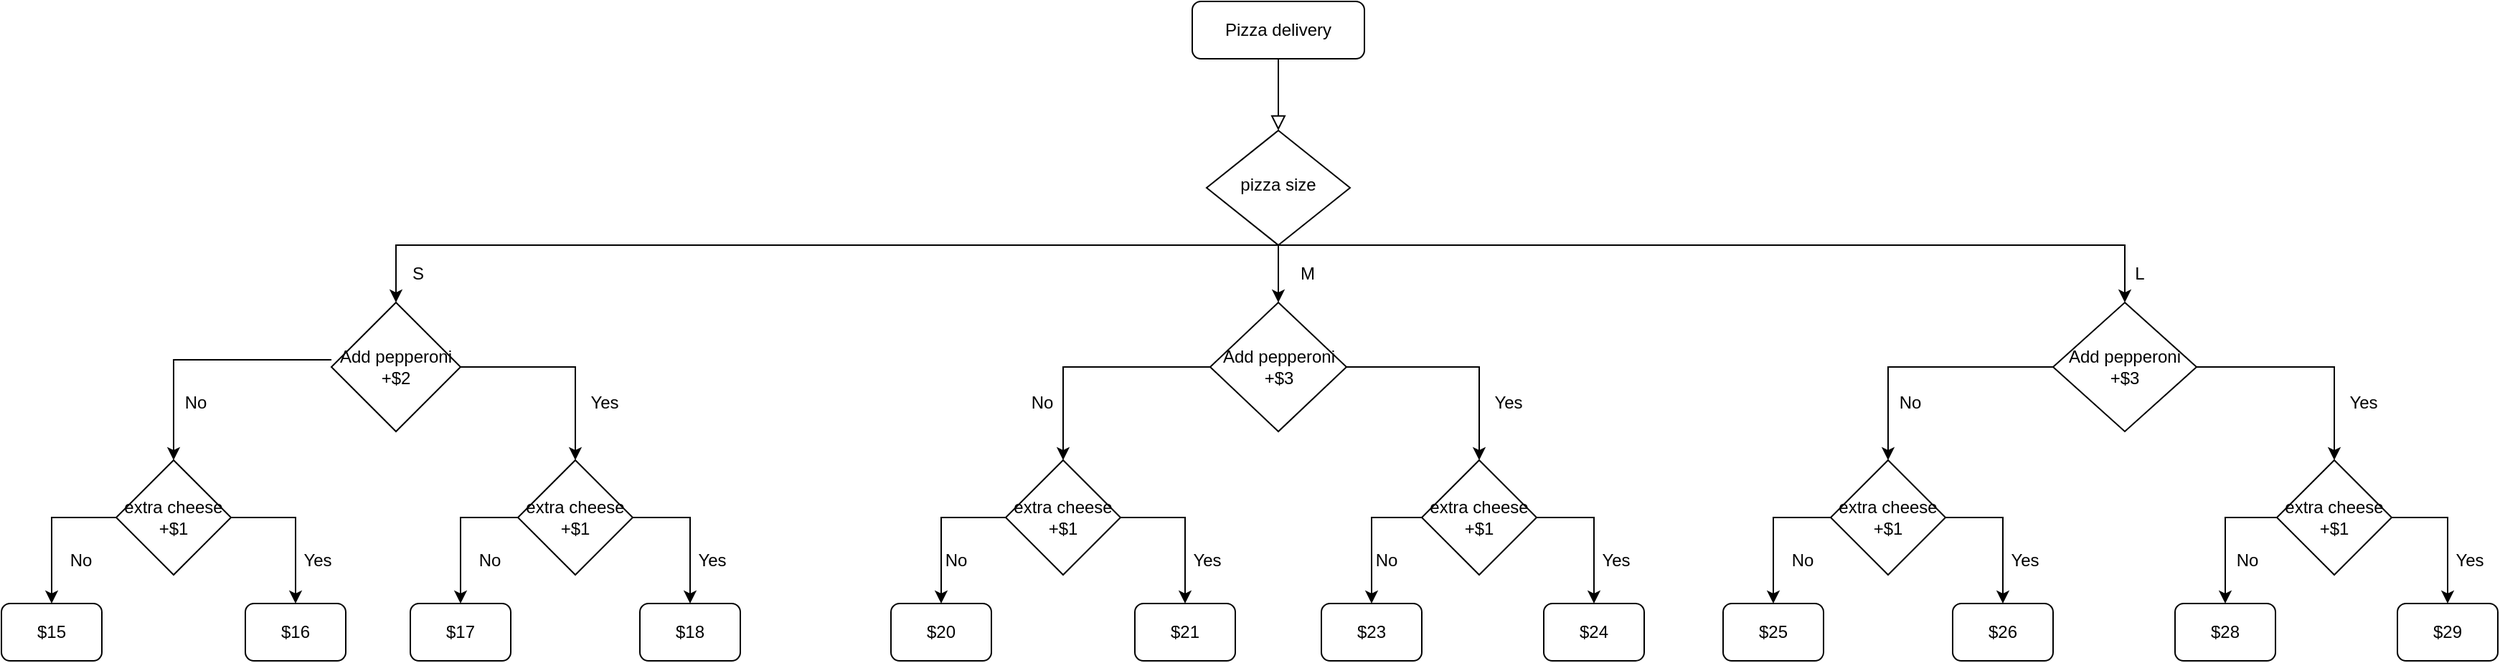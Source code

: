 <mxfile version="14.2.6" type="github">
  <diagram id="C5RBs43oDa-KdzZeNtuy" name="Page-1">
    <mxGraphModel dx="2563" dy="900" grid="1" gridSize="10" guides="1" tooltips="1" connect="1" arrows="1" fold="1" page="1" pageScale="1" pageWidth="827" pageHeight="1169" math="0" shadow="0">
      <root>
        <mxCell id="WIyWlLk6GJQsqaUBKTNV-0" />
        <mxCell id="WIyWlLk6GJQsqaUBKTNV-1" parent="WIyWlLk6GJQsqaUBKTNV-0" />
        <mxCell id="WIyWlLk6GJQsqaUBKTNV-2" value="" style="rounded=0;html=1;jettySize=auto;orthogonalLoop=1;fontSize=11;endArrow=block;endFill=0;endSize=8;strokeWidth=1;shadow=0;labelBackgroundColor=none;edgeStyle=orthogonalEdgeStyle;" parent="WIyWlLk6GJQsqaUBKTNV-1" source="WIyWlLk6GJQsqaUBKTNV-3" target="WIyWlLk6GJQsqaUBKTNV-6" edge="1">
          <mxGeometry relative="1" as="geometry" />
        </mxCell>
        <mxCell id="WIyWlLk6GJQsqaUBKTNV-3" value="Pizza delivery" style="rounded=1;whiteSpace=wrap;html=1;fontSize=12;glass=0;strokeWidth=1;shadow=0;" parent="WIyWlLk6GJQsqaUBKTNV-1" vertex="1">
          <mxGeometry x="400" y="50" width="120" height="40" as="geometry" />
        </mxCell>
        <mxCell id="NSI2ygP52UiWUDxso2s_-4" style="edgeStyle=orthogonalEdgeStyle;rounded=0;orthogonalLoop=1;jettySize=auto;html=1;entryX=0.5;entryY=0;entryDx=0;entryDy=0;exitX=0.5;exitY=1;exitDx=0;exitDy=0;" edge="1" parent="WIyWlLk6GJQsqaUBKTNV-1" source="WIyWlLk6GJQsqaUBKTNV-6" target="NSI2ygP52UiWUDxso2s_-14">
          <mxGeometry relative="1" as="geometry">
            <mxPoint x="210" y="260" as="targetPoint" />
            <Array as="points">
              <mxPoint x="-155" y="220" />
            </Array>
          </mxGeometry>
        </mxCell>
        <mxCell id="NSI2ygP52UiWUDxso2s_-6" style="edgeStyle=orthogonalEdgeStyle;rounded=0;orthogonalLoop=1;jettySize=auto;html=1;entryX=0.5;entryY=0;entryDx=0;entryDy=0;exitX=0.5;exitY=1;exitDx=0;exitDy=0;" edge="1" parent="WIyWlLk6GJQsqaUBKTNV-1" source="WIyWlLk6GJQsqaUBKTNV-6" target="NSI2ygP52UiWUDxso2s_-18">
          <mxGeometry relative="1" as="geometry">
            <mxPoint x="450" y="230" as="sourcePoint" />
            <mxPoint x="910" y="250" as="targetPoint" />
            <Array as="points">
              <mxPoint x="1050" y="220" />
            </Array>
          </mxGeometry>
        </mxCell>
        <mxCell id="NSI2ygP52UiWUDxso2s_-8" style="edgeStyle=orthogonalEdgeStyle;rounded=0;orthogonalLoop=1;jettySize=auto;html=1;entryX=0.5;entryY=0;entryDx=0;entryDy=0;" edge="1" parent="WIyWlLk6GJQsqaUBKTNV-1" source="WIyWlLk6GJQsqaUBKTNV-6">
          <mxGeometry relative="1" as="geometry">
            <mxPoint x="460" y="260" as="targetPoint" />
          </mxGeometry>
        </mxCell>
        <mxCell id="WIyWlLk6GJQsqaUBKTNV-6" value="pizza size" style="rhombus;whiteSpace=wrap;html=1;shadow=0;fontFamily=Helvetica;fontSize=12;align=center;strokeWidth=1;spacing=6;spacingTop=-4;" parent="WIyWlLk6GJQsqaUBKTNV-1" vertex="1">
          <mxGeometry x="410" y="140" width="100" height="80" as="geometry" />
        </mxCell>
        <mxCell id="NSI2ygP52UiWUDxso2s_-9" value="S" style="text;html=1;align=center;verticalAlign=middle;resizable=0;points=[];autosize=1;" vertex="1" parent="WIyWlLk6GJQsqaUBKTNV-1">
          <mxGeometry x="-150" y="230" width="20" height="20" as="geometry" />
        </mxCell>
        <mxCell id="NSI2ygP52UiWUDxso2s_-10" value="M" style="text;html=1;align=center;verticalAlign=middle;resizable=0;points=[];autosize=1;" vertex="1" parent="WIyWlLk6GJQsqaUBKTNV-1">
          <mxGeometry x="465" y="230" width="30" height="20" as="geometry" />
        </mxCell>
        <mxCell id="NSI2ygP52UiWUDxso2s_-11" value="L" style="text;html=1;align=center;verticalAlign=middle;resizable=0;points=[];autosize=1;" vertex="1" parent="WIyWlLk6GJQsqaUBKTNV-1">
          <mxGeometry x="1050" y="230" width="20" height="20" as="geometry" />
        </mxCell>
        <mxCell id="NSI2ygP52UiWUDxso2s_-21" style="edgeStyle=orthogonalEdgeStyle;rounded=0;orthogonalLoop=1;jettySize=auto;html=1;entryX=0.5;entryY=0;entryDx=0;entryDy=0;" edge="1" parent="WIyWlLk6GJQsqaUBKTNV-1" target="NSI2ygP52UiWUDxso2s_-35">
          <mxGeometry relative="1" as="geometry">
            <mxPoint x="-240" y="360" as="targetPoint" />
            <mxPoint x="-200" y="300" as="sourcePoint" />
            <Array as="points">
              <mxPoint x="-310" y="300" />
            </Array>
          </mxGeometry>
        </mxCell>
        <mxCell id="NSI2ygP52UiWUDxso2s_-52" style="edgeStyle=orthogonalEdgeStyle;rounded=0;orthogonalLoop=1;jettySize=auto;html=1;entryX=0.5;entryY=0;entryDx=0;entryDy=0;" edge="1" parent="WIyWlLk6GJQsqaUBKTNV-1" source="NSI2ygP52UiWUDxso2s_-14" target="NSI2ygP52UiWUDxso2s_-41">
          <mxGeometry relative="1" as="geometry" />
        </mxCell>
        <mxCell id="NSI2ygP52UiWUDxso2s_-14" value="Add pepperoni +$2" style="rhombus;whiteSpace=wrap;html=1;" vertex="1" parent="WIyWlLk6GJQsqaUBKTNV-1">
          <mxGeometry x="-200" y="260" width="90" height="90" as="geometry" />
        </mxCell>
        <mxCell id="NSI2ygP52UiWUDxso2s_-23" style="edgeStyle=orthogonalEdgeStyle;rounded=0;orthogonalLoop=1;jettySize=auto;html=1;entryX=0.5;entryY=0;entryDx=0;entryDy=0;" edge="1" parent="WIyWlLk6GJQsqaUBKTNV-1" source="NSI2ygP52UiWUDxso2s_-15" target="NSI2ygP52UiWUDxso2s_-42">
          <mxGeometry relative="1" as="geometry">
            <mxPoint x="200" y="370" as="targetPoint" />
            <Array as="points">
              <mxPoint x="310" y="305" />
            </Array>
          </mxGeometry>
        </mxCell>
        <mxCell id="NSI2ygP52UiWUDxso2s_-61" style="edgeStyle=orthogonalEdgeStyle;rounded=0;orthogonalLoop=1;jettySize=auto;html=1;entryX=0.5;entryY=0;entryDx=0;entryDy=0;" edge="1" parent="WIyWlLk6GJQsqaUBKTNV-1" source="NSI2ygP52UiWUDxso2s_-15" target="NSI2ygP52UiWUDxso2s_-43">
          <mxGeometry relative="1" as="geometry" />
        </mxCell>
        <mxCell id="NSI2ygP52UiWUDxso2s_-15" value="Add pepperoni +$3" style="rhombus;whiteSpace=wrap;html=1;" vertex="1" parent="WIyWlLk6GJQsqaUBKTNV-1">
          <mxGeometry x="412.5" y="260" width="95" height="90" as="geometry" />
        </mxCell>
        <mxCell id="NSI2ygP52UiWUDxso2s_-29" style="edgeStyle=orthogonalEdgeStyle;rounded=0;orthogonalLoop=1;jettySize=auto;html=1;entryX=0.5;entryY=0;entryDx=0;entryDy=0;" edge="1" parent="WIyWlLk6GJQsqaUBKTNV-1" source="NSI2ygP52UiWUDxso2s_-18" target="NSI2ygP52UiWUDxso2s_-44">
          <mxGeometry relative="1" as="geometry">
            <mxPoint x="915" y="350" as="targetPoint" />
          </mxGeometry>
        </mxCell>
        <mxCell id="NSI2ygP52UiWUDxso2s_-64" style="edgeStyle=orthogonalEdgeStyle;rounded=0;orthogonalLoop=1;jettySize=auto;html=1;" edge="1" parent="WIyWlLk6GJQsqaUBKTNV-1" source="NSI2ygP52UiWUDxso2s_-18" target="NSI2ygP52UiWUDxso2s_-45">
          <mxGeometry relative="1" as="geometry" />
        </mxCell>
        <mxCell id="NSI2ygP52UiWUDxso2s_-18" value="Add pepperoni +$3" style="rhombus;whiteSpace=wrap;html=1;" vertex="1" parent="WIyWlLk6GJQsqaUBKTNV-1">
          <mxGeometry x="1000" y="260" width="100" height="90" as="geometry" />
        </mxCell>
        <mxCell id="NSI2ygP52UiWUDxso2s_-25" value="No" style="text;html=1;align=center;verticalAlign=middle;resizable=0;points=[];autosize=1;" vertex="1" parent="WIyWlLk6GJQsqaUBKTNV-1">
          <mxGeometry x="-310" y="320" width="30" height="20" as="geometry" />
        </mxCell>
        <mxCell id="NSI2ygP52UiWUDxso2s_-26" value="Yes" style="text;html=1;align=center;verticalAlign=middle;resizable=0;points=[];autosize=1;" vertex="1" parent="WIyWlLk6GJQsqaUBKTNV-1">
          <mxGeometry x="-30" y="320" width="40" height="20" as="geometry" />
        </mxCell>
        <mxCell id="NSI2ygP52UiWUDxso2s_-27" value="No" style="text;html=1;align=center;verticalAlign=middle;resizable=0;points=[];autosize=1;" vertex="1" parent="WIyWlLk6GJQsqaUBKTNV-1">
          <mxGeometry x="280" y="320" width="30" height="20" as="geometry" />
        </mxCell>
        <mxCell id="NSI2ygP52UiWUDxso2s_-28" value="Yes" style="text;html=1;align=center;verticalAlign=middle;resizable=0;points=[];autosize=1;" vertex="1" parent="WIyWlLk6GJQsqaUBKTNV-1">
          <mxGeometry x="600" y="320" width="40" height="20" as="geometry" />
        </mxCell>
        <mxCell id="NSI2ygP52UiWUDxso2s_-30" value="Yes" style="text;html=1;align=center;verticalAlign=middle;resizable=0;points=[];autosize=1;" vertex="1" parent="WIyWlLk6GJQsqaUBKTNV-1">
          <mxGeometry x="1196" y="320" width="40" height="20" as="geometry" />
        </mxCell>
        <mxCell id="NSI2ygP52UiWUDxso2s_-33" value="No" style="text;html=1;align=center;verticalAlign=middle;resizable=0;points=[];autosize=1;" vertex="1" parent="WIyWlLk6GJQsqaUBKTNV-1">
          <mxGeometry x="885" y="320" width="30" height="20" as="geometry" />
        </mxCell>
        <mxCell id="NSI2ygP52UiWUDxso2s_-69" style="edgeStyle=orthogonalEdgeStyle;rounded=0;orthogonalLoop=1;jettySize=auto;html=1;entryX=0.5;entryY=0;entryDx=0;entryDy=0;" edge="1" parent="WIyWlLk6GJQsqaUBKTNV-1" source="NSI2ygP52UiWUDxso2s_-35" target="NSI2ygP52UiWUDxso2s_-46">
          <mxGeometry relative="1" as="geometry" />
        </mxCell>
        <mxCell id="NSI2ygP52UiWUDxso2s_-71" style="edgeStyle=orthogonalEdgeStyle;rounded=0;orthogonalLoop=1;jettySize=auto;html=1;entryX=0.5;entryY=0;entryDx=0;entryDy=0;" edge="1" parent="WIyWlLk6GJQsqaUBKTNV-1" source="NSI2ygP52UiWUDxso2s_-35" target="NSI2ygP52UiWUDxso2s_-47">
          <mxGeometry relative="1" as="geometry">
            <Array as="points">
              <mxPoint x="-225" y="410" />
            </Array>
          </mxGeometry>
        </mxCell>
        <mxCell id="NSI2ygP52UiWUDxso2s_-35" value="extra cheese +$1" style="rhombus;whiteSpace=wrap;html=1;" vertex="1" parent="WIyWlLk6GJQsqaUBKTNV-1">
          <mxGeometry x="-350" y="370" width="80" height="80" as="geometry" />
        </mxCell>
        <mxCell id="NSI2ygP52UiWUDxso2s_-72" style="edgeStyle=orthogonalEdgeStyle;rounded=0;orthogonalLoop=1;jettySize=auto;html=1;entryX=0.5;entryY=0;entryDx=0;entryDy=0;" edge="1" parent="WIyWlLk6GJQsqaUBKTNV-1" source="NSI2ygP52UiWUDxso2s_-41" target="NSI2ygP52UiWUDxso2s_-55">
          <mxGeometry relative="1" as="geometry" />
        </mxCell>
        <mxCell id="NSI2ygP52UiWUDxso2s_-73" style="edgeStyle=orthogonalEdgeStyle;rounded=0;orthogonalLoop=1;jettySize=auto;html=1;entryX=0.5;entryY=0;entryDx=0;entryDy=0;" edge="1" parent="WIyWlLk6GJQsqaUBKTNV-1" source="NSI2ygP52UiWUDxso2s_-41" target="NSI2ygP52UiWUDxso2s_-56">
          <mxGeometry relative="1" as="geometry" />
        </mxCell>
        <mxCell id="NSI2ygP52UiWUDxso2s_-41" value="extra cheese +$1" style="rhombus;whiteSpace=wrap;html=1;" vertex="1" parent="WIyWlLk6GJQsqaUBKTNV-1">
          <mxGeometry x="-70" y="370" width="80" height="80" as="geometry" />
        </mxCell>
        <mxCell id="NSI2ygP52UiWUDxso2s_-74" style="edgeStyle=orthogonalEdgeStyle;rounded=0;orthogonalLoop=1;jettySize=auto;html=1;entryX=0.5;entryY=0;entryDx=0;entryDy=0;" edge="1" parent="WIyWlLk6GJQsqaUBKTNV-1" source="NSI2ygP52UiWUDxso2s_-42" target="NSI2ygP52UiWUDxso2s_-57">
          <mxGeometry relative="1" as="geometry" />
        </mxCell>
        <mxCell id="NSI2ygP52UiWUDxso2s_-75" style="edgeStyle=orthogonalEdgeStyle;rounded=0;orthogonalLoop=1;jettySize=auto;html=1;entryX=0.5;entryY=0;entryDx=0;entryDy=0;" edge="1" parent="WIyWlLk6GJQsqaUBKTNV-1" source="NSI2ygP52UiWUDxso2s_-42" target="NSI2ygP52UiWUDxso2s_-58">
          <mxGeometry relative="1" as="geometry" />
        </mxCell>
        <mxCell id="NSI2ygP52UiWUDxso2s_-42" value="extra cheese +$1" style="rhombus;whiteSpace=wrap;html=1;" vertex="1" parent="WIyWlLk6GJQsqaUBKTNV-1">
          <mxGeometry x="270" y="370" width="80" height="80" as="geometry" />
        </mxCell>
        <mxCell id="NSI2ygP52UiWUDxso2s_-76" style="edgeStyle=orthogonalEdgeStyle;rounded=0;orthogonalLoop=1;jettySize=auto;html=1;entryX=0.5;entryY=0;entryDx=0;entryDy=0;" edge="1" parent="WIyWlLk6GJQsqaUBKTNV-1" source="NSI2ygP52UiWUDxso2s_-43" target="NSI2ygP52UiWUDxso2s_-59">
          <mxGeometry relative="1" as="geometry">
            <Array as="points">
              <mxPoint x="525" y="410" />
            </Array>
          </mxGeometry>
        </mxCell>
        <mxCell id="NSI2ygP52UiWUDxso2s_-77" style="edgeStyle=orthogonalEdgeStyle;rounded=0;orthogonalLoop=1;jettySize=auto;html=1;entryX=0.5;entryY=0;entryDx=0;entryDy=0;" edge="1" parent="WIyWlLk6GJQsqaUBKTNV-1" source="NSI2ygP52UiWUDxso2s_-43" target="NSI2ygP52UiWUDxso2s_-60">
          <mxGeometry relative="1" as="geometry" />
        </mxCell>
        <mxCell id="NSI2ygP52UiWUDxso2s_-43" value="extra cheese +$1" style="rhombus;whiteSpace=wrap;html=1;" vertex="1" parent="WIyWlLk6GJQsqaUBKTNV-1">
          <mxGeometry x="560" y="370" width="80" height="80" as="geometry" />
        </mxCell>
        <mxCell id="NSI2ygP52UiWUDxso2s_-79" style="edgeStyle=orthogonalEdgeStyle;rounded=0;orthogonalLoop=1;jettySize=auto;html=1;" edge="1" parent="WIyWlLk6GJQsqaUBKTNV-1" source="NSI2ygP52UiWUDxso2s_-44" target="NSI2ygP52UiWUDxso2s_-65">
          <mxGeometry relative="1" as="geometry">
            <mxPoint x="800" y="460" as="targetPoint" />
          </mxGeometry>
        </mxCell>
        <mxCell id="NSI2ygP52UiWUDxso2s_-80" style="edgeStyle=orthogonalEdgeStyle;rounded=0;orthogonalLoop=1;jettySize=auto;html=1;" edge="1" parent="WIyWlLk6GJQsqaUBKTNV-1" source="NSI2ygP52UiWUDxso2s_-44" target="NSI2ygP52UiWUDxso2s_-66">
          <mxGeometry relative="1" as="geometry" />
        </mxCell>
        <mxCell id="NSI2ygP52UiWUDxso2s_-44" value="extra cheese +$1" style="rhombus;whiteSpace=wrap;html=1;" vertex="1" parent="WIyWlLk6GJQsqaUBKTNV-1">
          <mxGeometry x="845" y="370" width="80" height="80" as="geometry" />
        </mxCell>
        <mxCell id="NSI2ygP52UiWUDxso2s_-81" style="edgeStyle=orthogonalEdgeStyle;rounded=0;orthogonalLoop=1;jettySize=auto;html=1;" edge="1" parent="WIyWlLk6GJQsqaUBKTNV-1" source="NSI2ygP52UiWUDxso2s_-45" target="NSI2ygP52UiWUDxso2s_-67">
          <mxGeometry relative="1" as="geometry" />
        </mxCell>
        <mxCell id="NSI2ygP52UiWUDxso2s_-82" style="edgeStyle=orthogonalEdgeStyle;rounded=0;orthogonalLoop=1;jettySize=auto;html=1;entryX=0.5;entryY=0;entryDx=0;entryDy=0;" edge="1" parent="WIyWlLk6GJQsqaUBKTNV-1" source="NSI2ygP52UiWUDxso2s_-45" target="NSI2ygP52UiWUDxso2s_-68">
          <mxGeometry relative="1" as="geometry" />
        </mxCell>
        <mxCell id="NSI2ygP52UiWUDxso2s_-45" value="extra cheese +$1" style="rhombus;whiteSpace=wrap;html=1;" vertex="1" parent="WIyWlLk6GJQsqaUBKTNV-1">
          <mxGeometry x="1156" y="370" width="80" height="80" as="geometry" />
        </mxCell>
        <mxCell id="NSI2ygP52UiWUDxso2s_-46" value="$15" style="rounded=1;whiteSpace=wrap;html=1;" vertex="1" parent="WIyWlLk6GJQsqaUBKTNV-1">
          <mxGeometry x="-430" y="470" width="70" height="40" as="geometry" />
        </mxCell>
        <mxCell id="NSI2ygP52UiWUDxso2s_-47" value="$16" style="rounded=1;whiteSpace=wrap;html=1;" vertex="1" parent="WIyWlLk6GJQsqaUBKTNV-1">
          <mxGeometry x="-260" y="470" width="70" height="40" as="geometry" />
        </mxCell>
        <mxCell id="NSI2ygP52UiWUDxso2s_-55" value="$17" style="rounded=1;whiteSpace=wrap;html=1;" vertex="1" parent="WIyWlLk6GJQsqaUBKTNV-1">
          <mxGeometry x="-145" y="470" width="70" height="40" as="geometry" />
        </mxCell>
        <mxCell id="NSI2ygP52UiWUDxso2s_-56" value="$18" style="rounded=1;whiteSpace=wrap;html=1;" vertex="1" parent="WIyWlLk6GJQsqaUBKTNV-1">
          <mxGeometry x="15" y="470" width="70" height="40" as="geometry" />
        </mxCell>
        <mxCell id="NSI2ygP52UiWUDxso2s_-57" value="$20" style="rounded=1;whiteSpace=wrap;html=1;" vertex="1" parent="WIyWlLk6GJQsqaUBKTNV-1">
          <mxGeometry x="190" y="470" width="70" height="40" as="geometry" />
        </mxCell>
        <mxCell id="NSI2ygP52UiWUDxso2s_-58" value="$21" style="rounded=1;whiteSpace=wrap;html=1;" vertex="1" parent="WIyWlLk6GJQsqaUBKTNV-1">
          <mxGeometry x="360" y="470" width="70" height="40" as="geometry" />
        </mxCell>
        <mxCell id="NSI2ygP52UiWUDxso2s_-59" value="$23" style="rounded=1;whiteSpace=wrap;html=1;" vertex="1" parent="WIyWlLk6GJQsqaUBKTNV-1">
          <mxGeometry x="490" y="470" width="70" height="40" as="geometry" />
        </mxCell>
        <mxCell id="NSI2ygP52UiWUDxso2s_-60" value="$24" style="rounded=1;whiteSpace=wrap;html=1;" vertex="1" parent="WIyWlLk6GJQsqaUBKTNV-1">
          <mxGeometry x="645" y="470" width="70" height="40" as="geometry" />
        </mxCell>
        <mxCell id="NSI2ygP52UiWUDxso2s_-65" value="$25" style="rounded=1;whiteSpace=wrap;html=1;" vertex="1" parent="WIyWlLk6GJQsqaUBKTNV-1">
          <mxGeometry x="770" y="470" width="70" height="40" as="geometry" />
        </mxCell>
        <mxCell id="NSI2ygP52UiWUDxso2s_-66" value="$26" style="rounded=1;whiteSpace=wrap;html=1;" vertex="1" parent="WIyWlLk6GJQsqaUBKTNV-1">
          <mxGeometry x="930" y="470" width="70" height="40" as="geometry" />
        </mxCell>
        <mxCell id="NSI2ygP52UiWUDxso2s_-67" value="$28" style="rounded=1;whiteSpace=wrap;html=1;" vertex="1" parent="WIyWlLk6GJQsqaUBKTNV-1">
          <mxGeometry x="1085" y="470" width="70" height="40" as="geometry" />
        </mxCell>
        <mxCell id="NSI2ygP52UiWUDxso2s_-68" value="$29" style="rounded=1;whiteSpace=wrap;html=1;" vertex="1" parent="WIyWlLk6GJQsqaUBKTNV-1">
          <mxGeometry x="1240" y="470" width="70" height="40" as="geometry" />
        </mxCell>
        <mxCell id="NSI2ygP52UiWUDxso2s_-83" value="Yes" style="text;html=1;align=center;verticalAlign=middle;resizable=0;points=[];autosize=1;" vertex="1" parent="WIyWlLk6GJQsqaUBKTNV-1">
          <mxGeometry x="-230" y="430" width="40" height="20" as="geometry" />
        </mxCell>
        <mxCell id="NSI2ygP52UiWUDxso2s_-84" value="No" style="text;html=1;align=center;verticalAlign=middle;resizable=0;points=[];autosize=1;" vertex="1" parent="WIyWlLk6GJQsqaUBKTNV-1">
          <mxGeometry x="-390" y="430" width="30" height="20" as="geometry" />
        </mxCell>
        <mxCell id="NSI2ygP52UiWUDxso2s_-85" value="Yes" style="text;html=1;align=center;verticalAlign=middle;resizable=0;points=[];autosize=1;" vertex="1" parent="WIyWlLk6GJQsqaUBKTNV-1">
          <mxGeometry x="45" y="430" width="40" height="20" as="geometry" />
        </mxCell>
        <mxCell id="NSI2ygP52UiWUDxso2s_-86" value="No" style="text;html=1;align=center;verticalAlign=middle;resizable=0;points=[];autosize=1;" vertex="1" parent="WIyWlLk6GJQsqaUBKTNV-1">
          <mxGeometry x="-105" y="430" width="30" height="20" as="geometry" />
        </mxCell>
        <mxCell id="NSI2ygP52UiWUDxso2s_-87" value="Yes" style="text;html=1;align=center;verticalAlign=middle;resizable=0;points=[];autosize=1;" vertex="1" parent="WIyWlLk6GJQsqaUBKTNV-1">
          <mxGeometry x="390" y="430" width="40" height="20" as="geometry" />
        </mxCell>
        <mxCell id="NSI2ygP52UiWUDxso2s_-88" value="No" style="text;html=1;align=center;verticalAlign=middle;resizable=0;points=[];autosize=1;" vertex="1" parent="WIyWlLk6GJQsqaUBKTNV-1">
          <mxGeometry x="220" y="430" width="30" height="20" as="geometry" />
        </mxCell>
        <mxCell id="NSI2ygP52UiWUDxso2s_-89" value="Yes" style="text;html=1;align=center;verticalAlign=middle;resizable=0;points=[];autosize=1;" vertex="1" parent="WIyWlLk6GJQsqaUBKTNV-1">
          <mxGeometry x="675" y="430" width="40" height="20" as="geometry" />
        </mxCell>
        <mxCell id="NSI2ygP52UiWUDxso2s_-90" value="No" style="text;html=1;align=center;verticalAlign=middle;resizable=0;points=[];autosize=1;" vertex="1" parent="WIyWlLk6GJQsqaUBKTNV-1">
          <mxGeometry x="520" y="430" width="30" height="20" as="geometry" />
        </mxCell>
        <mxCell id="NSI2ygP52UiWUDxso2s_-91" value="Yes" style="text;html=1;align=center;verticalAlign=middle;resizable=0;points=[];autosize=1;" vertex="1" parent="WIyWlLk6GJQsqaUBKTNV-1">
          <mxGeometry x="960" y="430" width="40" height="20" as="geometry" />
        </mxCell>
        <mxCell id="NSI2ygP52UiWUDxso2s_-92" value="No" style="text;html=1;align=center;verticalAlign=middle;resizable=0;points=[];autosize=1;" vertex="1" parent="WIyWlLk6GJQsqaUBKTNV-1">
          <mxGeometry x="810" y="430" width="30" height="20" as="geometry" />
        </mxCell>
        <mxCell id="NSI2ygP52UiWUDxso2s_-93" value="Yes" style="text;html=1;align=center;verticalAlign=middle;resizable=0;points=[];autosize=1;" vertex="1" parent="WIyWlLk6GJQsqaUBKTNV-1">
          <mxGeometry x="1270" y="430" width="40" height="20" as="geometry" />
        </mxCell>
        <mxCell id="NSI2ygP52UiWUDxso2s_-94" value="No" style="text;html=1;align=center;verticalAlign=middle;resizable=0;points=[];autosize=1;" vertex="1" parent="WIyWlLk6GJQsqaUBKTNV-1">
          <mxGeometry x="1120" y="430" width="30" height="20" as="geometry" />
        </mxCell>
      </root>
    </mxGraphModel>
  </diagram>
</mxfile>
